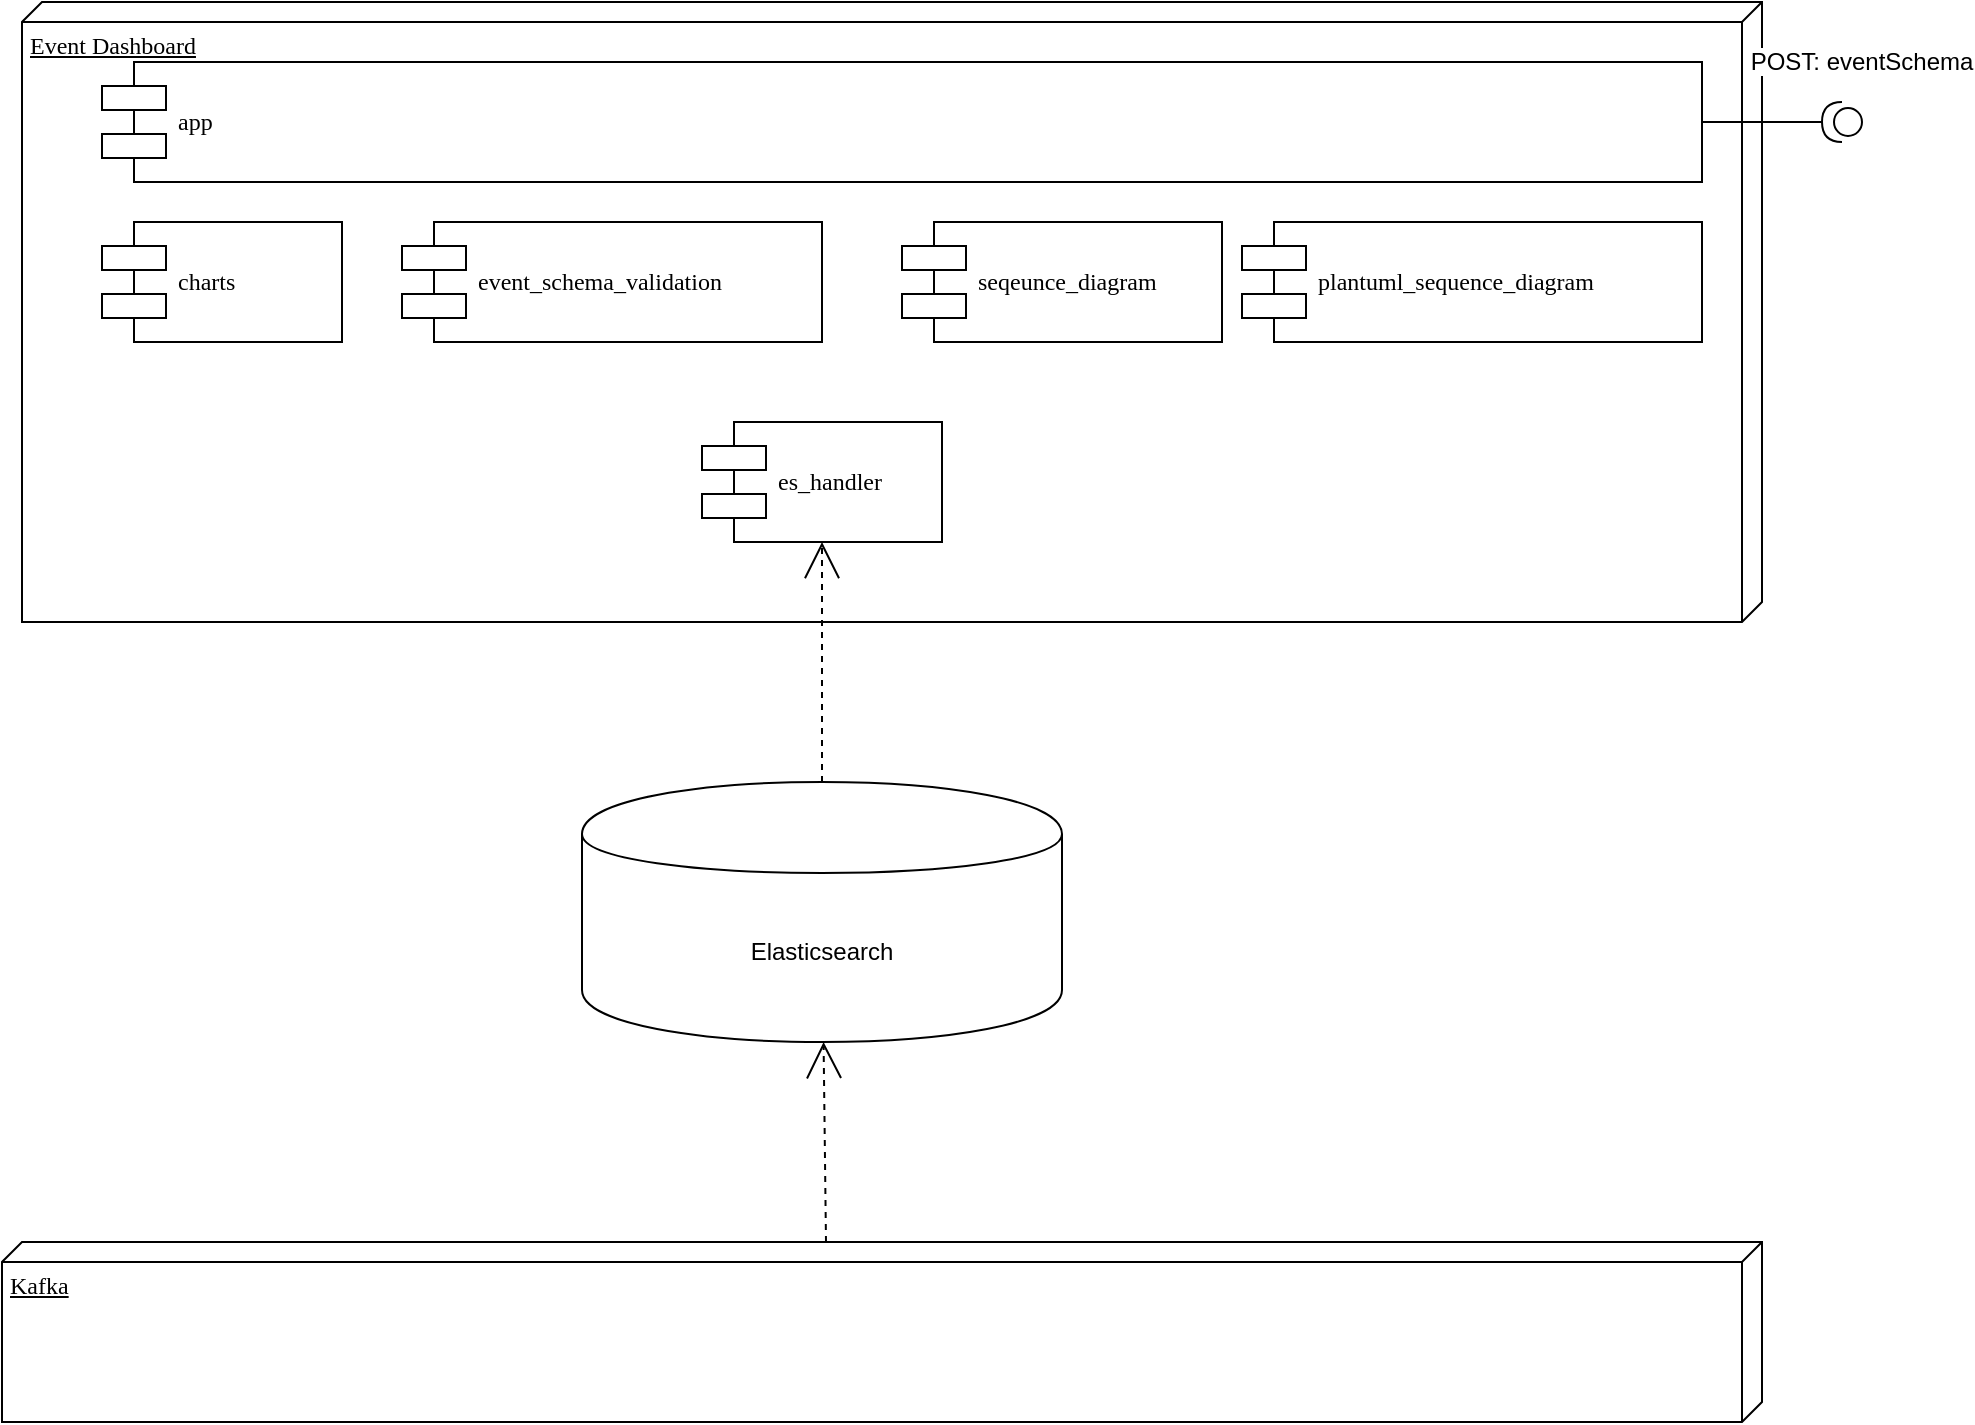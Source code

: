 <mxfile version="12.6.6" type="device"><diagram name="Page-1" id="5f0bae14-7c28-e335-631c-24af17079c00"><mxGraphModel dx="2022" dy="1124" grid="1" gridSize="10" guides="1" tooltips="1" connect="1" arrows="1" fold="1" page="1" pageScale="1" pageWidth="1100" pageHeight="850" background="#ffffff" math="0" shadow="0"><root><mxCell id="0"/><mxCell id="1" parent="0"/><mxCell id="39150e848f15840c-1" value="Event Dashboard" style="verticalAlign=top;align=left;spacingTop=8;spacingLeft=2;spacingRight=12;shape=cube;size=10;direction=south;fontStyle=4;html=1;rounded=0;shadow=0;comic=0;labelBackgroundColor=none;strokeWidth=1;fontFamily=Verdana;fontSize=12" parent="1" vertex="1"><mxGeometry x="120" y="40" width="870" height="310" as="geometry"/></mxCell><mxCell id="39150e848f15840c-5" value="charts" style="shape=component;align=left;spacingLeft=36;rounded=0;shadow=0;comic=0;labelBackgroundColor=none;strokeWidth=1;fontFamily=Verdana;fontSize=12;html=1;" parent="1" vertex="1"><mxGeometry x="160" y="150" width="120" height="60" as="geometry"/></mxCell><mxCell id="39150e848f15840c-11" style="edgeStyle=none;rounded=0;html=1;dashed=1;labelBackgroundColor=none;startArrow=none;startFill=0;startSize=8;endArrow=open;endFill=0;endSize=16;fontFamily=Verdana;fontSize=12;exitX=0.5;exitY=0;exitDx=0;exitDy=0;" parent="1" source="te-13fYUemeA-JjVJ003-1" target="te-13fYUemeA-JjVJ003-5" edge="1"><mxGeometry relative="1" as="geometry"><mxPoint x="364.453" y="248.321" as="targetPoint"/></mxGeometry></mxCell><mxCell id="oanQLXokJftE-2hhvSWX-1" value="Kafka" style="verticalAlign=top;align=left;spacingTop=8;spacingLeft=2;spacingRight=12;shape=cube;size=10;direction=south;fontStyle=4;html=1;rounded=0;shadow=0;comic=0;labelBackgroundColor=none;strokeWidth=1;fontFamily=Verdana;fontSize=12" parent="1" vertex="1"><mxGeometry x="110" y="660" width="880" height="90" as="geometry"/></mxCell><mxCell id="oanQLXokJftE-2hhvSWX-2" style="edgeStyle=none;rounded=0;html=1;dashed=1;labelBackgroundColor=none;startArrow=none;startFill=0;startSize=8;endArrow=open;endFill=0;endSize=16;fontFamily=Verdana;fontSize=12;" parent="1" target="te-13fYUemeA-JjVJ003-1" edge="1"><mxGeometry relative="1" as="geometry"><mxPoint x="522" y="660" as="sourcePoint"/><mxPoint x="642.353" y="510" as="targetPoint"/></mxGeometry></mxCell><mxCell id="te-13fYUemeA-JjVJ003-1" value="Elasticsearch" style="shape=cylinder;whiteSpace=wrap;html=1;boundedLbl=1;backgroundOutline=1;" parent="1" vertex="1"><mxGeometry x="400" y="430" width="240" height="130" as="geometry"/></mxCell><mxCell id="te-13fYUemeA-JjVJ003-3" value="app" style="shape=component;align=left;spacingLeft=36;rounded=0;shadow=0;comic=0;labelBackgroundColor=none;strokeWidth=1;fontFamily=Verdana;fontSize=12;html=1;" parent="1" vertex="1"><mxGeometry x="160" y="70" width="800" height="60" as="geometry"/></mxCell><mxCell id="te-13fYUemeA-JjVJ003-4" value="event_schema_validation" style="shape=component;align=left;spacingLeft=36;rounded=0;shadow=0;comic=0;labelBackgroundColor=none;strokeWidth=1;fontFamily=Verdana;fontSize=12;html=1;" parent="1" vertex="1"><mxGeometry x="310" y="150" width="210" height="60" as="geometry"/></mxCell><mxCell id="te-13fYUemeA-JjVJ003-5" value="es_handler" style="shape=component;align=left;spacingLeft=36;rounded=0;shadow=0;comic=0;labelBackgroundColor=none;strokeWidth=1;fontFamily=Verdana;fontSize=12;html=1;" parent="1" vertex="1"><mxGeometry x="460" y="250" width="120" height="60" as="geometry"/></mxCell><mxCell id="te-13fYUemeA-JjVJ003-6" value="plantuml_sequence_diagram" style="shape=component;align=left;spacingLeft=36;rounded=0;shadow=0;comic=0;labelBackgroundColor=none;strokeWidth=1;fontFamily=Verdana;fontSize=12;html=1;" parent="1" vertex="1"><mxGeometry x="730" y="150" width="230" height="60" as="geometry"/></mxCell><mxCell id="te-13fYUemeA-JjVJ003-7" value="seqeunce_diagram" style="shape=component;align=left;spacingLeft=36;rounded=0;shadow=0;comic=0;labelBackgroundColor=none;strokeWidth=1;fontFamily=Verdana;fontSize=12;html=1;" parent="1" vertex="1"><mxGeometry x="560" y="150" width="160" height="60" as="geometry"/></mxCell><mxCell id="iRlNInT23qRif8hXouxM-1" value="" style="shape=providedRequiredInterface;html=1;verticalLabelPosition=bottom;rotation=-180;" vertex="1" parent="1"><mxGeometry x="1020" y="90" width="20" height="20" as="geometry"/></mxCell><mxCell id="iRlNInT23qRif8hXouxM-2" value="" style="endArrow=none;html=1;entryX=1;entryY=0.5;entryDx=0;entryDy=0;entryPerimeter=0;" edge="1" parent="1" source="te-13fYUemeA-JjVJ003-3" target="iRlNInT23qRif8hXouxM-1"><mxGeometry width="50" height="50" relative="1" as="geometry"><mxPoint x="110" y="820" as="sourcePoint"/><mxPoint x="160" y="770" as="targetPoint"/></mxGeometry></mxCell><mxCell id="iRlNInT23qRif8hXouxM-3" value="&lt;span style=&quot;white-space: nowrap ; background-color: rgb(255 , 255 , 255)&quot;&gt;POST: eventSchema&lt;/span&gt;" style="text;html=1;strokeColor=none;fillColor=none;align=center;verticalAlign=middle;whiteSpace=wrap;rounded=0;" vertex="1" parent="1"><mxGeometry x="1020" y="60" width="40" height="20" as="geometry"/></mxCell></root></mxGraphModel></diagram></mxfile>